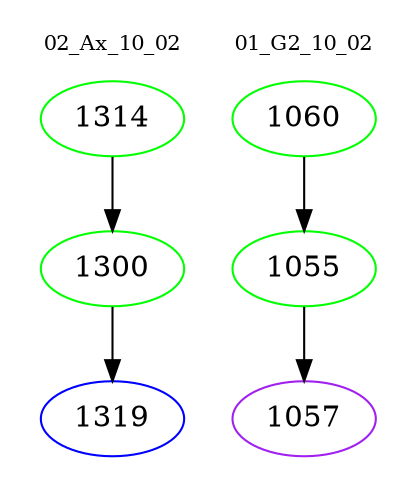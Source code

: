 digraph{
subgraph cluster_0 {
color = white
label = "02_Ax_10_02";
fontsize=10;
T0_1314 [label="1314", color="green"]
T0_1314 -> T0_1300 [color="black"]
T0_1300 [label="1300", color="green"]
T0_1300 -> T0_1319 [color="black"]
T0_1319 [label="1319", color="blue"]
}
subgraph cluster_1 {
color = white
label = "01_G2_10_02";
fontsize=10;
T1_1060 [label="1060", color="green"]
T1_1060 -> T1_1055 [color="black"]
T1_1055 [label="1055", color="green"]
T1_1055 -> T1_1057 [color="black"]
T1_1057 [label="1057", color="purple"]
}
}
